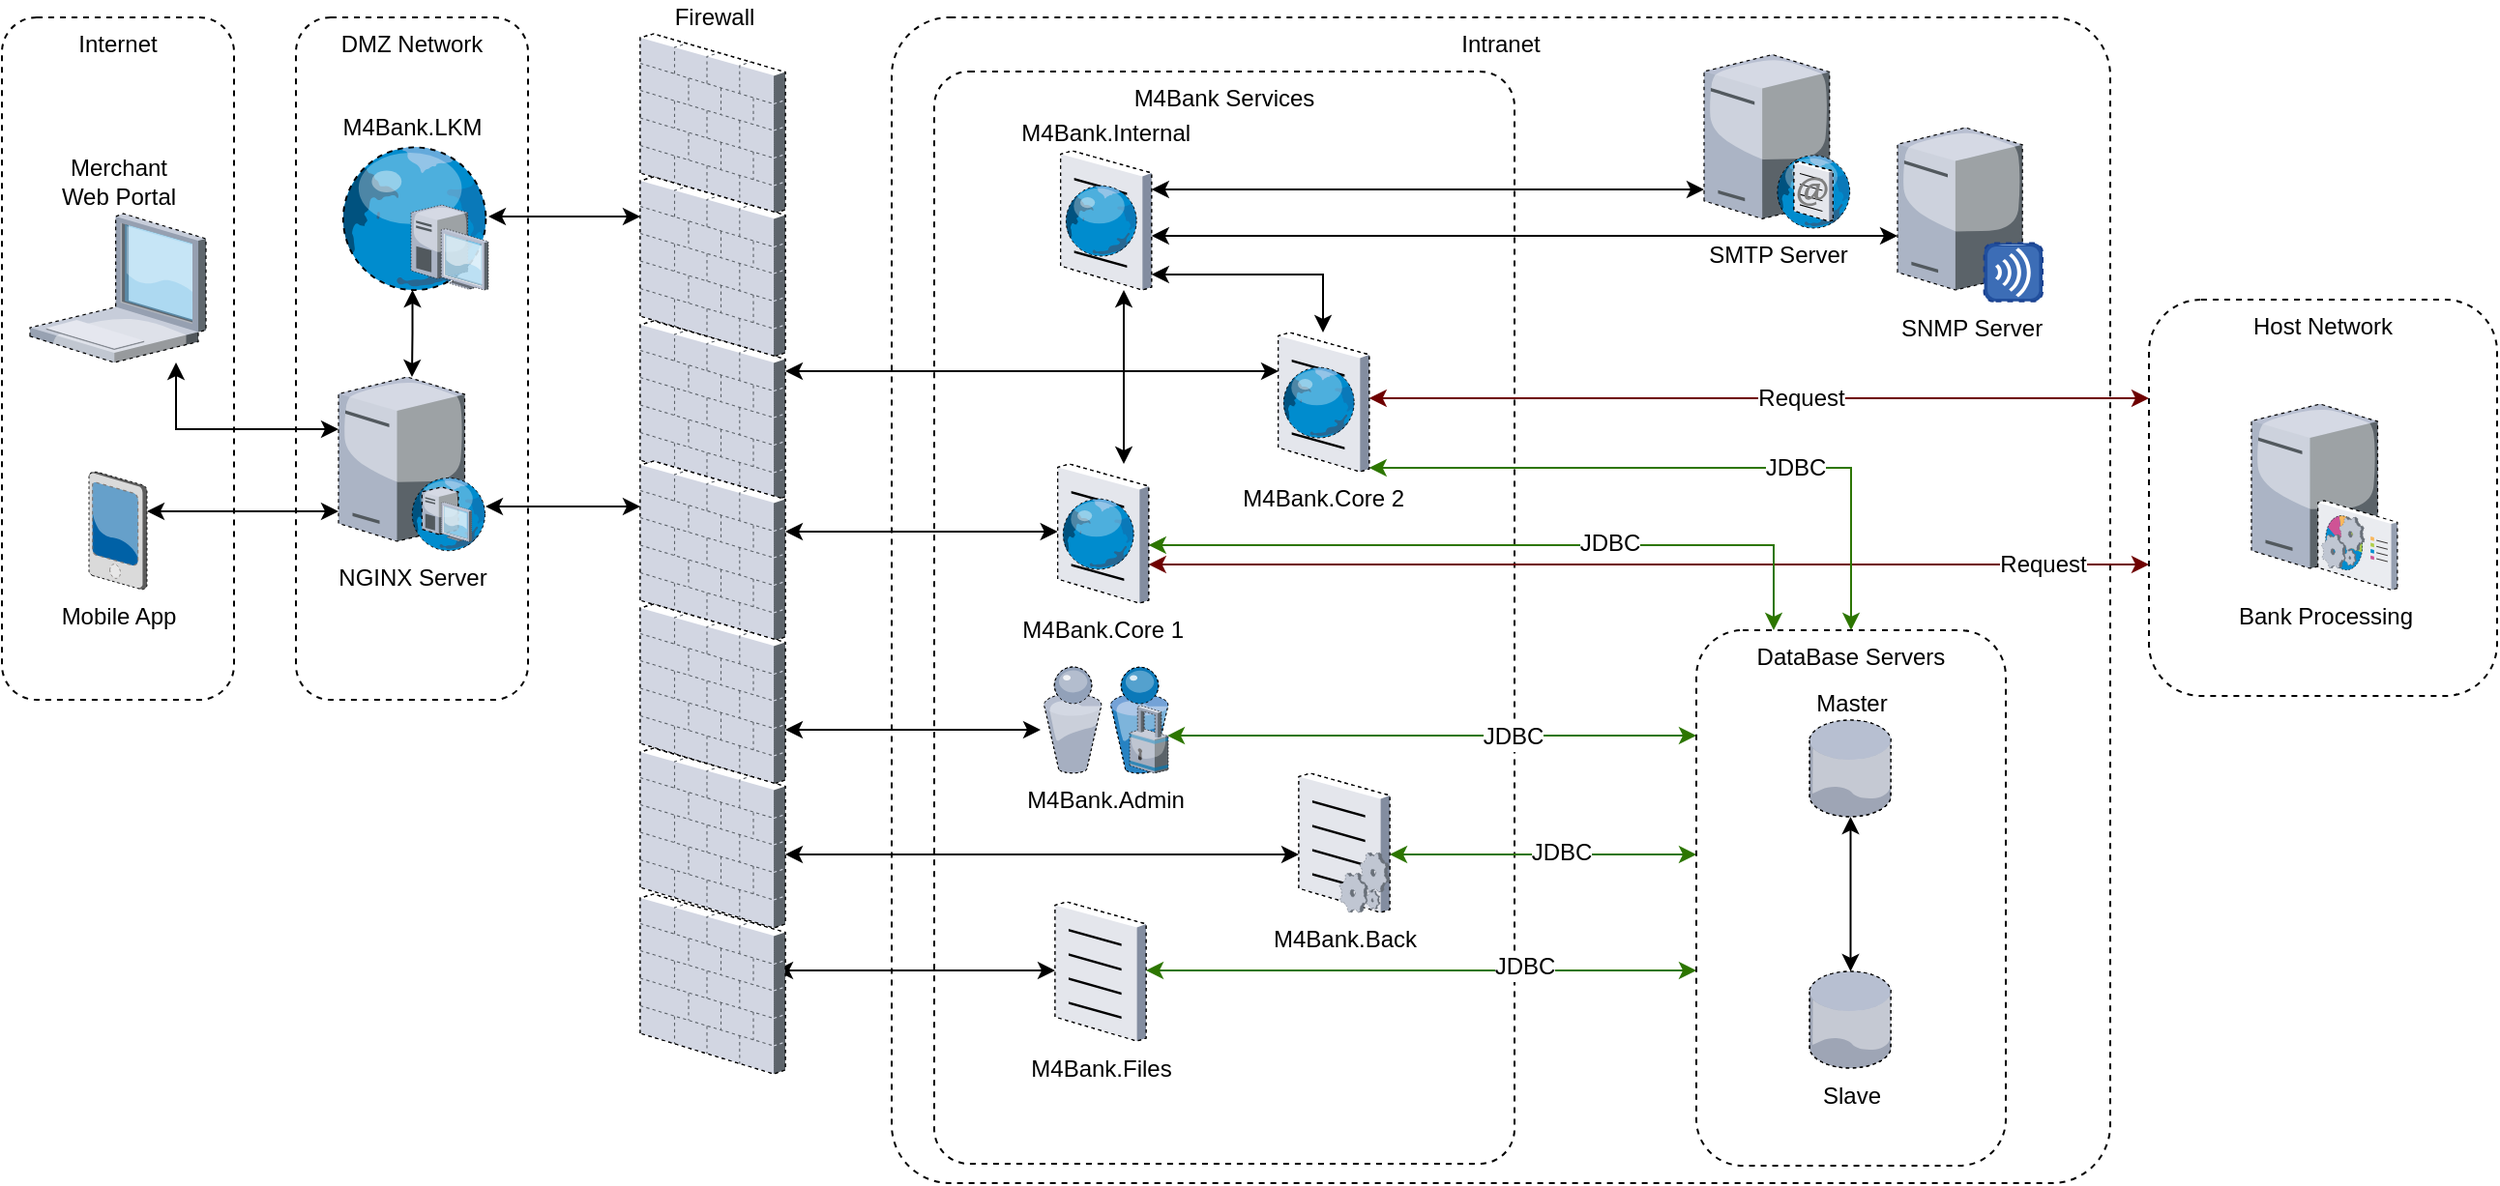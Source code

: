 <mxfile version="11.0.7" type="github"><diagram id="fqukKqLD22RfH7-Kg8i0" name="Страница 1"><mxGraphModel dx="2829" dy="1264" grid="1" gridSize="10" guides="1" tooltips="1" connect="1" arrows="1" fold="1" page="1" pageScale="1" pageWidth="1169" pageHeight="827" math="0" shadow="0"><root><mxCell id="0"/><mxCell id="1" parent="0"/><mxCell id="lxRCtnM5meJ0PShTz2mR-1" value="Intranet" style="whiteSpace=wrap;html=1;rounded=1;dashed=1;strokeColor=#000000;arcSize=5;verticalAlign=top;" vertex="1" parent="1"><mxGeometry x="390" y="37" width="630" height="603" as="geometry"/></mxCell><mxCell id="lxRCtnM5meJ0PShTz2mR-23" value="" style="group" vertex="1" connectable="0" parent="1"><mxGeometry x="1040" y="183" width="180" height="205" as="geometry"/></mxCell><mxCell id="lxRCtnM5meJ0PShTz2mR-21" value="Host Network" style="whiteSpace=wrap;html=1;rounded=1;dashed=1;strokeColor=#000000;verticalAlign=top;" vertex="1" parent="lxRCtnM5meJ0PShTz2mR-23"><mxGeometry width="180" height="205" as="geometry"/></mxCell><mxCell id="lxRCtnM5meJ0PShTz2mR-22" value="Bank Processing" style="verticalLabelPosition=bottom;aspect=fixed;html=1;verticalAlign=top;strokeColor=none;align=center;outlineConnect=0;shape=mxgraph.citrix.command_center;rounded=1;dashed=1;" vertex="1" parent="lxRCtnM5meJ0PShTz2mR-23"><mxGeometry x="53" y="54" width="75.5" height="96" as="geometry"/></mxCell><mxCell id="lxRCtnM5meJ0PShTz2mR-24" value="SNMP Server" style="verticalLabelPosition=bottom;aspect=fixed;html=1;verticalAlign=top;strokeColor=none;align=center;outlineConnect=0;shape=mxgraph.citrix.merchandising_server;rounded=1;dashed=1;" vertex="1" parent="1"><mxGeometry x="910" y="94" width="75" height="90" as="geometry"/></mxCell><mxCell id="lxRCtnM5meJ0PShTz2mR-25" value="SMTP Server" style="verticalLabelPosition=bottom;aspect=fixed;html=1;verticalAlign=top;strokeColor=none;align=center;outlineConnect=0;shape=mxgraph.citrix.smtp_server;rounded=1;dashed=1;" vertex="1" parent="1"><mxGeometry x="810" y="54" width="76" height="92" as="geometry"/></mxCell><mxCell id="lxRCtnM5meJ0PShTz2mR-27" value="M4Bank Services" style="whiteSpace=wrap;html=1;rounded=1;dashed=1;strokeColor=#000000;verticalAlign=top;arcSize=6;" vertex="1" parent="1"><mxGeometry x="412" y="65" width="300" height="565" as="geometry"/></mxCell><mxCell id="lxRCtnM5meJ0PShTz2mR-33" value="" style="edgeStyle=elbowEdgeStyle;rounded=0;orthogonalLoop=1;jettySize=auto;elbow=vertical;html=1;startArrow=classic;startFill=1;" edge="1" parent="1" source="lxRCtnM5meJ0PShTz2mR-148" target="lxRCtnM5meJ0PShTz2mR-140"><mxGeometry relative="1" as="geometry"><mxPoint x="500.25" y="192.5" as="sourcePoint"/><mxPoint x="500.5" y="241" as="targetPoint"/><Array as="points"><mxPoint x="510" y="250"/></Array></mxGeometry></mxCell><mxCell id="lxRCtnM5meJ0PShTz2mR-37" value="" style="edgeStyle=elbowEdgeStyle;rounded=0;orthogonalLoop=1;jettySize=auto;elbow=vertical;html=1;startArrow=classic;startFill=1;" edge="1" parent="1" source="lxRCtnM5meJ0PShTz2mR-148" target="lxRCtnM5meJ0PShTz2mR-25"><mxGeometry relative="1" as="geometry"><mxPoint x="538.5" y="123.059" as="sourcePoint"/><mxPoint x="496.5" y="147" as="targetPoint"/></mxGeometry></mxCell><mxCell id="lxRCtnM5meJ0PShTz2mR-41" value="" style="edgeStyle=elbowEdgeStyle;rounded=0;orthogonalLoop=1;jettySize=auto;elbow=vertical;html=1;startArrow=classic;startFill=1;fillColor=#a20025;strokeColor=#6F0000;" edge="1" parent="1" source="lxRCtnM5meJ0PShTz2mR-140" target="lxRCtnM5meJ0PShTz2mR-21"><mxGeometry relative="1" as="geometry"><mxPoint x="536" y="320" as="sourcePoint"/><mxPoint x="970" y="320" as="targetPoint"/><Array as="points"><mxPoint x="580" y="320"/><mxPoint x="960" y="267"/><mxPoint x="960" y="260"/><mxPoint x="830" y="290"/><mxPoint x="727" y="280"/></Array></mxGeometry></mxCell><mxCell id="lxRCtnM5meJ0PShTz2mR-55" value="Request" style="text;html=1;resizable=0;points=[];align=center;verticalAlign=middle;labelBackgroundColor=#ffffff;" vertex="1" connectable="0" parent="lxRCtnM5meJ0PShTz2mR-41"><mxGeometry x="0.17" y="-4" relative="1" as="geometry"><mxPoint x="159.5" y="-4" as="offset"/></mxGeometry></mxCell><mxCell id="lxRCtnM5meJ0PShTz2mR-53" value="" style="edgeStyle=elbowEdgeStyle;rounded=0;orthogonalLoop=1;jettySize=auto;elbow=vertical;html=1;startArrow=classic;startFill=1;entryX=0.25;entryY=0;entryDx=0;entryDy=0;fillColor=#60a917;strokeColor=#2D7600;" edge="1" parent="1" source="lxRCtnM5meJ0PShTz2mR-140" target="lxRCtnM5meJ0PShTz2mR-4"><mxGeometry relative="1" as="geometry"><mxPoint x="536" y="310" as="sourcePoint"/><mxPoint x="378.5" y="418.5" as="targetPoint"/><Array as="points"><mxPoint x="530" y="310"/><mxPoint x="540" y="339"/></Array></mxGeometry></mxCell><mxCell id="lxRCtnM5meJ0PShTz2mR-54" value="JDBC" style="text;html=1;resizable=0;points=[];align=center;verticalAlign=middle;labelBackgroundColor=#ffffff;" vertex="1" connectable="0" parent="lxRCtnM5meJ0PShTz2mR-53"><mxGeometry x="0.297" y="1" relative="1" as="geometry"><mxPoint as="offset"/></mxGeometry></mxCell><mxCell id="lxRCtnM5meJ0PShTz2mR-40" value="" style="edgeStyle=elbowEdgeStyle;rounded=0;orthogonalLoop=1;jettySize=auto;elbow=vertical;html=1;startArrow=classic;startFill=1;entryX=0;entryY=0.25;entryDx=0;entryDy=0;fillColor=#a20025;strokeColor=#6F0000;" edge="1" parent="1" source="lxRCtnM5meJ0PShTz2mR-145" target="lxRCtnM5meJ0PShTz2mR-21"><mxGeometry relative="1" as="geometry"><mxPoint x="650" y="234" as="sourcePoint"/><mxPoint x="1040" y="260" as="targetPoint"/><Array as="points"><mxPoint x="950" y="234"/><mxPoint x="960" y="220"/><mxPoint x="960" y="250"/><mxPoint x="590" y="260"/></Array></mxGeometry></mxCell><mxCell id="lxRCtnM5meJ0PShTz2mR-51" value="Request" style="text;html=1;resizable=0;points=[];align=center;verticalAlign=middle;labelBackgroundColor=#ffffff;" vertex="1" connectable="0" parent="lxRCtnM5meJ0PShTz2mR-40"><mxGeometry x="0.101" y="-3" relative="1" as="geometry"><mxPoint x="1" y="-3" as="offset"/></mxGeometry></mxCell><mxCell id="lxRCtnM5meJ0PShTz2mR-47" value="" style="edgeStyle=elbowEdgeStyle;rounded=0;orthogonalLoop=1;jettySize=auto;elbow=vertical;html=1;startArrow=classic;startFill=1;" edge="1" parent="1" source="lxRCtnM5meJ0PShTz2mR-145" target="lxRCtnM5meJ0PShTz2mR-148"><mxGeometry relative="1" as="geometry"><mxPoint x="614.5" y="191" as="sourcePoint"/><mxPoint x="538.5" y="160" as="targetPoint"/><Array as="points"><mxPoint x="613" y="170"/><mxPoint x="590" y="170"/><mxPoint x="612" y="146"/><mxPoint x="612" y="160"/><mxPoint x="582" y="146"/><mxPoint x="542" y="220"/><mxPoint x="559" y="210"/></Array></mxGeometry></mxCell><mxCell id="lxRCtnM5meJ0PShTz2mR-38" value="" style="edgeStyle=elbowEdgeStyle;rounded=0;orthogonalLoop=1;jettySize=auto;elbow=vertical;html=1;startArrow=classic;startFill=1;" edge="1" parent="1" source="lxRCtnM5meJ0PShTz2mR-148" target="lxRCtnM5meJ0PShTz2mR-24"><mxGeometry relative="1" as="geometry"><mxPoint x="538.5" y="146.25" as="sourcePoint"/><mxPoint x="820" y="145.333" as="targetPoint"/><Array as="points"><mxPoint x="530" y="150"/><mxPoint x="590" y="170"/><mxPoint x="640" y="200"/></Array></mxGeometry></mxCell><mxCell id="lxRCtnM5meJ0PShTz2mR-49" value="" style="edgeStyle=elbowEdgeStyle;rounded=0;orthogonalLoop=1;jettySize=auto;elbow=vertical;html=1;startArrow=classic;startFill=1;entryX=0.5;entryY=0;entryDx=0;entryDy=0;fillColor=#60a917;strokeColor=#2D7600;" edge="1" parent="1" source="lxRCtnM5meJ0PShTz2mR-145" target="lxRCtnM5meJ0PShTz2mR-4"><mxGeometry relative="1" as="geometry"><mxPoint x="650" y="270" as="sourcePoint"/><mxPoint x="1050.333" y="243.667" as="targetPoint"/><Array as="points"><mxPoint x="670" y="270"/><mxPoint x="960" y="244"/><mxPoint x="970" y="230"/><mxPoint x="970" y="260"/><mxPoint x="600" y="270"/></Array></mxGeometry></mxCell><mxCell id="lxRCtnM5meJ0PShTz2mR-50" value="JDBC" style="text;html=1;resizable=0;points=[];align=center;verticalAlign=middle;labelBackgroundColor=#ffffff;" vertex="1" connectable="0" parent="lxRCtnM5meJ0PShTz2mR-49"><mxGeometry x="0.311" y="-4" relative="1" as="geometry"><mxPoint x="1" y="-4" as="offset"/></mxGeometry></mxCell><mxCell id="lxRCtnM5meJ0PShTz2mR-62" value="" style="edgeStyle=elbowEdgeStyle;rounded=0;orthogonalLoop=1;jettySize=auto;elbow=vertical;html=1;startArrow=classic;startFill=1;fillColor=#60a917;strokeColor=#2D7600;" edge="1" parent="1" source="lxRCtnM5meJ0PShTz2mR-133" target="lxRCtnM5meJ0PShTz2mR-4"><mxGeometry relative="1" as="geometry"><mxPoint x="652.5" y="545.0" as="sourcePoint"/><mxPoint x="770" y="470" as="targetPoint"/><Array as="points"><mxPoint x="690" y="470"/><mxPoint x="780" y="545"/><mxPoint x="720" y="520"/><mxPoint x="690" y="540"/></Array></mxGeometry></mxCell><mxCell id="lxRCtnM5meJ0PShTz2mR-67" value="JDBC" style="text;html=1;resizable=0;points=[];align=center;verticalAlign=middle;labelBackgroundColor=#ffffff;" vertex="1" connectable="0" parent="lxRCtnM5meJ0PShTz2mR-62"><mxGeometry x="0.117" y="1" relative="1" as="geometry"><mxPoint as="offset"/></mxGeometry></mxCell><mxCell id="lxRCtnM5meJ0PShTz2mR-64" value="" style="edgeStyle=elbowEdgeStyle;rounded=0;orthogonalLoop=1;jettySize=auto;elbow=vertical;html=1;startArrow=classic;startFill=1;fillColor=#60a917;strokeColor=#2D7600;" edge="1" parent="1" source="lxRCtnM5meJ0PShTz2mR-126" target="lxRCtnM5meJ0PShTz2mR-4"><mxGeometry relative="1" as="geometry"><mxPoint x="530" y="616" as="sourcePoint"/><mxPoint x="493" y="615.333" as="targetPoint"/><Array as="points"><mxPoint x="580" y="530"/></Array></mxGeometry></mxCell><mxCell id="lxRCtnM5meJ0PShTz2mR-68" value="JDBC" style="text;html=1;resizable=0;points=[];align=center;verticalAlign=middle;labelBackgroundColor=#ffffff;" vertex="1" connectable="0" parent="lxRCtnM5meJ0PShTz2mR-64"><mxGeometry x="0.374" y="2" relative="1" as="geometry"><mxPoint as="offset"/></mxGeometry></mxCell><mxCell id="lxRCtnM5meJ0PShTz2mR-60" value="" style="edgeStyle=elbowEdgeStyle;rounded=0;orthogonalLoop=1;jettySize=auto;elbow=vertical;html=1;startArrow=classic;startFill=1;fillColor=#60a917;strokeColor=#2D7600;" edge="1" parent="1" target="lxRCtnM5meJ0PShTz2mR-4"><mxGeometry relative="1" as="geometry"><mxPoint x="532.5" y="408.559" as="sourcePoint"/><mxPoint x="770" y="409" as="targetPoint"/></mxGeometry></mxCell><mxCell id="lxRCtnM5meJ0PShTz2mR-66" value="JDBC" style="text;html=1;resizable=0;points=[];align=center;verticalAlign=middle;labelBackgroundColor=#ffffff;" vertex="1" connectable="0" parent="lxRCtnM5meJ0PShTz2mR-60"><mxGeometry x="0.328" y="-5" relative="1" as="geometry"><mxPoint x="-3" y="-5" as="offset"/></mxGeometry></mxCell><mxCell id="lxRCtnM5meJ0PShTz2mR-79" value="" style="edgeStyle=elbowEdgeStyle;rounded=0;orthogonalLoop=1;jettySize=auto;elbow=vertical;html=1;startArrow=classic;startFill=1;" edge="1" parent="1"><mxGeometry relative="1" as="geometry"><mxPoint x="335" y="405.5" as="sourcePoint"/><mxPoint x="467" y="405.5" as="targetPoint"/></mxGeometry></mxCell><mxCell id="lxRCtnM5meJ0PShTz2mR-82" value="" style="edgeStyle=elbowEdgeStyle;rounded=0;orthogonalLoop=1;jettySize=auto;elbow=vertical;html=1;startArrow=classic;startFill=1;" edge="1" parent="1" source="lxRCtnM5meJ0PShTz2mR-74" target="lxRCtnM5meJ0PShTz2mR-133"><mxGeometry relative="1" as="geometry"><mxPoint x="598.0" y="550.5" as="targetPoint"/><Array as="points"><mxPoint x="490" y="470"/><mxPoint x="580" y="550.5"/></Array></mxGeometry></mxCell><mxCell id="lxRCtnM5meJ0PShTz2mR-83" value="" style="edgeStyle=elbowEdgeStyle;rounded=0;orthogonalLoop=1;jettySize=auto;elbow=vertical;html=1;startArrow=classic;startFill=1;" edge="1" parent="1" target="lxRCtnM5meJ0PShTz2mR-126"><mxGeometry relative="1" as="geometry"><mxPoint x="330" y="530" as="sourcePoint"/><mxPoint x="464" y="612" as="targetPoint"/><Array as="points"><mxPoint x="420" y="530"/></Array></mxGeometry></mxCell><mxCell id="lxRCtnM5meJ0PShTz2mR-84" value="" style="edgeStyle=elbowEdgeStyle;rounded=0;orthogonalLoop=1;jettySize=auto;elbow=vertical;html=1;startArrow=classic;startFill=1;" edge="1" parent="1" source="lxRCtnM5meJ0PShTz2mR-72" target="lxRCtnM5meJ0PShTz2mR-140"><mxGeometry relative="1" as="geometry"><mxPoint x="465" y="303.059" as="targetPoint"/><Array as="points"><mxPoint x="470" y="303"/></Array></mxGeometry></mxCell><mxCell id="lxRCtnM5meJ0PShTz2mR-85" value="" style="edgeStyle=elbowEdgeStyle;rounded=0;orthogonalLoop=1;jettySize=auto;elbow=vertical;html=1;startArrow=classic;startFill=1;" edge="1" parent="1" source="lxRCtnM5meJ0PShTz2mR-71"><mxGeometry relative="1" as="geometry"><mxPoint x="590" y="220" as="targetPoint"/><Array as="points"><mxPoint x="380" y="220"/></Array></mxGeometry></mxCell><mxCell id="lxRCtnM5meJ0PShTz2mR-89" value="DMZ Network" style="whiteSpace=wrap;html=1;rounded=1;dashed=1;strokeColor=#000000;labelPosition=center;verticalLabelPosition=middle;align=center;verticalAlign=top;" vertex="1" parent="1"><mxGeometry x="82" y="37" width="120" height="353" as="geometry"/></mxCell><mxCell id="lxRCtnM5meJ0PShTz2mR-92" value="M4Bank.LKM" style="group;verticalAlign=bottom;labelPosition=center;verticalLabelPosition=top;align=center;" vertex="1" connectable="0" parent="1"><mxGeometry x="103" y="103.04" width="78.5" height="75.0" as="geometry"/></mxCell><mxCell id="lxRCtnM5meJ0PShTz2mR-90" value="" style="verticalLabelPosition=bottom;aspect=fixed;html=1;verticalAlign=top;strokeColor=none;align=center;outlineConnect=0;shape=mxgraph.citrix.globe;rounded=1;dashed=1;" vertex="1" parent="lxRCtnM5meJ0PShTz2mR-92"><mxGeometry width="78.5" height="75" as="geometry"/></mxCell><mxCell id="lxRCtnM5meJ0PShTz2mR-91" value="" style="verticalLabelPosition=bottom;aspect=fixed;html=1;verticalAlign=top;strokeColor=none;align=center;outlineConnect=0;shape=mxgraph.citrix.desktop;rounded=1;dashed=1;" vertex="1" parent="lxRCtnM5meJ0PShTz2mR-92"><mxGeometry x="38.5" y="30.96" width="40" height="44.04" as="geometry"/></mxCell><mxCell id="lxRCtnM5meJ0PShTz2mR-108" value="Internet" style="whiteSpace=wrap;html=1;rounded=1;dashed=1;strokeColor=#000000;verticalAlign=top;" vertex="1" parent="1"><mxGeometry x="-70" y="37" width="120" height="353" as="geometry"/></mxCell><mxCell id="lxRCtnM5meJ0PShTz2mR-115" value="" style="edgeStyle=elbowEdgeStyle;rounded=0;orthogonalLoop=1;jettySize=auto;elbow=vertical;html=1;startArrow=classic;startFill=1;" edge="1" parent="1" source="lxRCtnM5meJ0PShTz2mR-109" target="lxRCtnM5meJ0PShTz2mR-112"><mxGeometry relative="1" as="geometry"/></mxCell><mxCell id="lxRCtnM5meJ0PShTz2mR-109" value="Mobile App" style="verticalLabelPosition=bottom;aspect=fixed;html=1;verticalAlign=top;strokeColor=none;align=center;outlineConnect=0;shape=mxgraph.citrix.pda;rounded=1;dashed=1;" vertex="1" parent="1"><mxGeometry x="-25" y="272" width="30" height="61" as="geometry"/></mxCell><mxCell id="lxRCtnM5meJ0PShTz2mR-113" value="" style="edgeStyle=elbowEdgeStyle;rounded=0;orthogonalLoop=1;jettySize=auto;elbow=vertical;html=1;startArrow=classic;startFill=1;" edge="1" parent="1" source="lxRCtnM5meJ0PShTz2mR-112" target="lxRCtnM5meJ0PShTz2mR-72"><mxGeometry relative="1" as="geometry"/></mxCell><mxCell id="lxRCtnM5meJ0PShTz2mR-112" value="NGINX Server" style="verticalLabelPosition=bottom;aspect=fixed;html=1;verticalAlign=top;strokeColor=none;align=center;outlineConnect=0;shape=mxgraph.citrix.dhcp_server;rounded=1;dashed=1;" vertex="1" parent="1"><mxGeometry x="104" y="223" width="76" height="90" as="geometry"/></mxCell><mxCell id="lxRCtnM5meJ0PShTz2mR-114" value="" style="edgeStyle=elbowEdgeStyle;rounded=0;orthogonalLoop=1;jettySize=auto;elbow=vertical;html=1;startArrow=classic;startFill=1;" edge="1" parent="1" source="lxRCtnM5meJ0PShTz2mR-90" target="lxRCtnM5meJ0PShTz2mR-112"><mxGeometry relative="1" as="geometry"/></mxCell><mxCell id="lxRCtnM5meJ0PShTz2mR-117" value="" style="edgeStyle=elbowEdgeStyle;rounded=0;orthogonalLoop=1;jettySize=auto;elbow=vertical;html=1;startArrow=classic;startFill=1;" edge="1" parent="1" source="lxRCtnM5meJ0PShTz2mR-116" target="lxRCtnM5meJ0PShTz2mR-112"><mxGeometry relative="1" as="geometry"><Array as="points"><mxPoint x="20" y="250"/><mxPoint x="60" y="260"/></Array></mxGeometry></mxCell><mxCell id="lxRCtnM5meJ0PShTz2mR-116" value="Merchant&lt;br&gt;Web Portal" style="verticalLabelPosition=top;aspect=fixed;html=1;verticalAlign=bottom;strokeColor=none;align=center;outlineConnect=0;shape=mxgraph.citrix.laptop_1;rounded=1;dashed=1;labelPosition=center;" vertex="1" parent="1"><mxGeometry x="-55.5" y="138.5" width="91" height="77" as="geometry"/></mxCell><mxCell id="lxRCtnM5meJ0PShTz2mR-118" value="" style="edgeStyle=elbowEdgeStyle;rounded=0;orthogonalLoop=1;jettySize=auto;elbow=vertical;html=1;startArrow=classic;startFill=1;" edge="1" parent="1" source="lxRCtnM5meJ0PShTz2mR-91" target="lxRCtnM5meJ0PShTz2mR-70"><mxGeometry relative="1" as="geometry"><Array as="points"><mxPoint x="230" y="140"/></Array></mxGeometry></mxCell><mxCell id="lxRCtnM5meJ0PShTz2mR-126" value="M4Bank.Files" style="verticalLabelPosition=bottom;aspect=fixed;html=1;verticalAlign=top;strokeColor=none;align=center;outlineConnect=0;shape=mxgraph.citrix.document;rounded=1;dashed=1;" vertex="1" parent="1"><mxGeometry x="474.5" y="494.5" width="47" height="72" as="geometry"/></mxCell><mxCell id="lxRCtnM5meJ0PShTz2mR-135" value="" style="group" vertex="1" connectable="0" parent="1"><mxGeometry x="600.5" y="428.0" width="47" height="72" as="geometry"/></mxCell><mxCell id="lxRCtnM5meJ0PShTz2mR-133" value="M4Bank.Back" style="verticalLabelPosition=bottom;aspect=fixed;html=1;verticalAlign=top;strokeColor=none;align=center;outlineConnect=0;shape=mxgraph.citrix.document;rounded=1;dashed=1;" vertex="1" parent="lxRCtnM5meJ0PShTz2mR-135"><mxGeometry width="47" height="72" as="geometry"/></mxCell><mxCell id="lxRCtnM5meJ0PShTz2mR-134" value="" style="verticalLabelPosition=bottom;aspect=fixed;html=1;verticalAlign=top;strokeColor=none;align=center;outlineConnect=0;shape=mxgraph.citrix.process;rounded=1;dashed=1;" vertex="1" parent="lxRCtnM5meJ0PShTz2mR-135"><mxGeometry x="21.0" y="41" width="26" height="31" as="geometry"/></mxCell><mxCell id="lxRCtnM5meJ0PShTz2mR-139" value="M4Bank.Admin" style="group;labelPosition=center;verticalLabelPosition=bottom;align=center;verticalAlign=top;" vertex="1" connectable="0" parent="1"><mxGeometry x="468.5" y="373" width="64.5" height="55" as="geometry"/></mxCell><mxCell id="lxRCtnM5meJ0PShTz2mR-136" value="" style="verticalLabelPosition=bottom;aspect=fixed;html=1;verticalAlign=top;strokeColor=none;align=center;outlineConnect=0;shape=mxgraph.citrix.users;rounded=1;dashed=1;" vertex="1" parent="lxRCtnM5meJ0PShTz2mR-139"><mxGeometry width="64.5" height="55" as="geometry"/></mxCell><mxCell id="lxRCtnM5meJ0PShTz2mR-138" value="" style="verticalLabelPosition=bottom;aspect=fixed;html=1;verticalAlign=top;strokeColor=none;align=center;outlineConnect=0;shape=mxgraph.citrix.security;rounded=1;dashed=1;" vertex="1" parent="lxRCtnM5meJ0PShTz2mR-139"><mxGeometry x="44.54" y="20" width="19.96" height="35" as="geometry"/></mxCell><mxCell id="lxRCtnM5meJ0PShTz2mR-143" value="M4Bank.Core 1" style="group;labelPosition=center;verticalLabelPosition=bottom;align=center;verticalAlign=top;" vertex="1" connectable="0" parent="1"><mxGeometry x="475.865" y="268.0" width="47" height="72" as="geometry"/></mxCell><mxCell id="lxRCtnM5meJ0PShTz2mR-140" value="" style="verticalLabelPosition=bottom;aspect=fixed;html=1;verticalAlign=top;strokeColor=none;align=center;outlineConnect=0;shape=mxgraph.citrix.document;rounded=1;dashed=1;" vertex="1" parent="lxRCtnM5meJ0PShTz2mR-143"><mxGeometry width="47" height="72" as="geometry"/></mxCell><mxCell id="lxRCtnM5meJ0PShTz2mR-141" value="" style="verticalLabelPosition=bottom;aspect=fixed;html=1;verticalAlign=top;strokeColor=none;align=center;outlineConnect=0;shape=mxgraph.citrix.globe;rounded=1;dashed=1;" vertex="1" parent="lxRCtnM5meJ0PShTz2mR-143"><mxGeometry x="1.135" y="17.5" width="38.73" height="37" as="geometry"/></mxCell><mxCell id="lxRCtnM5meJ0PShTz2mR-144" value="M4Bank.Core 2" style="group;labelPosition=center;verticalLabelPosition=bottom;align=center;verticalAlign=top;" vertex="1" connectable="0" parent="1"><mxGeometry x="589.865" y="200.0" width="47" height="72" as="geometry"/></mxCell><mxCell id="lxRCtnM5meJ0PShTz2mR-145" value="" style="verticalLabelPosition=bottom;aspect=fixed;html=1;verticalAlign=top;strokeColor=none;align=center;outlineConnect=0;shape=mxgraph.citrix.document;rounded=1;dashed=1;" vertex="1" parent="lxRCtnM5meJ0PShTz2mR-144"><mxGeometry width="47" height="72" as="geometry"/></mxCell><mxCell id="lxRCtnM5meJ0PShTz2mR-146" value="" style="verticalLabelPosition=bottom;aspect=fixed;html=1;verticalAlign=top;strokeColor=none;align=center;outlineConnect=0;shape=mxgraph.citrix.globe;rounded=1;dashed=1;" vertex="1" parent="lxRCtnM5meJ0PShTz2mR-144"><mxGeometry x="1.135" y="17.5" width="38.73" height="37" as="geometry"/></mxCell><mxCell id="lxRCtnM5meJ0PShTz2mR-147" value="M4Bank.Internal" style="group;labelPosition=center;verticalLabelPosition=top;align=center;verticalAlign=bottom;" vertex="1" connectable="0" parent="1"><mxGeometry x="477.365" y="106.0" width="47" height="72" as="geometry"/></mxCell><mxCell id="lxRCtnM5meJ0PShTz2mR-148" value="" style="verticalLabelPosition=bottom;aspect=fixed;html=1;verticalAlign=top;strokeColor=none;align=center;outlineConnect=0;shape=mxgraph.citrix.document;rounded=1;dashed=1;" vertex="1" parent="lxRCtnM5meJ0PShTz2mR-147"><mxGeometry width="47" height="72" as="geometry"/></mxCell><mxCell id="lxRCtnM5meJ0PShTz2mR-149" value="" style="verticalLabelPosition=bottom;aspect=fixed;html=1;verticalAlign=top;strokeColor=none;align=center;outlineConnect=0;shape=mxgraph.citrix.globe;rounded=1;dashed=1;" vertex="1" parent="lxRCtnM5meJ0PShTz2mR-147"><mxGeometry x="1.135" y="17.5" width="38.73" height="37" as="geometry"/></mxCell><mxCell id="lxRCtnM5meJ0PShTz2mR-4" value="DataBase Servers" style="whiteSpace=wrap;html=1;rounded=1;dashed=1;strokeColor=#000000;verticalAlign=top;" vertex="1" parent="1"><mxGeometry x="806" y="354" width="160" height="277" as="geometry"/></mxCell><mxCell id="lxRCtnM5meJ0PShTz2mR-152" value="" style="group" vertex="1" connectable="0" parent="1"><mxGeometry x="864.5" y="400.5" width="42.5" height="180" as="geometry"/></mxCell><mxCell id="lxRCtnM5meJ0PShTz2mR-101" value="Master" style="verticalLabelPosition=top;aspect=fixed;html=1;verticalAlign=bottom;strokeColor=none;align=center;outlineConnect=0;shape=mxgraph.citrix.database;rounded=1;dashed=1;labelPosition=center;" vertex="1" parent="lxRCtnM5meJ0PShTz2mR-152"><mxGeometry width="42.5" height="50" as="geometry"/></mxCell><mxCell id="lxRCtnM5meJ0PShTz2mR-105" value="Slave" style="verticalLabelPosition=bottom;aspect=fixed;html=1;verticalAlign=top;strokeColor=none;align=center;outlineConnect=0;shape=mxgraph.citrix.database;rounded=1;dashed=1;labelPosition=center;" vertex="1" parent="lxRCtnM5meJ0PShTz2mR-152"><mxGeometry y="130" width="42.5" height="50" as="geometry"/></mxCell><mxCell id="lxRCtnM5meJ0PShTz2mR-106" value="" style="edgeStyle=elbowEdgeStyle;rounded=0;orthogonalLoop=1;jettySize=auto;elbow=vertical;html=1;startArrow=classic;startFill=1;" edge="1" parent="lxRCtnM5meJ0PShTz2mR-152" source="lxRCtnM5meJ0PShTz2mR-101" target="lxRCtnM5meJ0PShTz2mR-105"><mxGeometry relative="1" as="geometry"/></mxCell><mxCell id="lxRCtnM5meJ0PShTz2mR-69" value="Firewall" style="verticalLabelPosition=top;html=1;verticalAlign=bottom;strokeColor=none;align=center;outlineConnect=0;shape=mxgraph.citrix.firewall;rounded=1;dashed=1;labelPosition=center;" vertex="1" parent="1"><mxGeometry x="260" y="45.5" width="75" height="93" as="geometry"/></mxCell><mxCell id="lxRCtnM5meJ0PShTz2mR-70" value="" style="verticalLabelPosition=bottom;html=1;verticalAlign=top;strokeColor=none;align=center;outlineConnect=0;shape=mxgraph.citrix.firewall;rounded=1;dashed=1;" vertex="1" parent="1"><mxGeometry x="260" y="119.5" width="75" height="93" as="geometry"/></mxCell><mxCell id="lxRCtnM5meJ0PShTz2mR-71" value="" style="verticalLabelPosition=bottom;html=1;verticalAlign=top;strokeColor=none;align=center;outlineConnect=0;shape=mxgraph.citrix.firewall;rounded=1;dashed=1;" vertex="1" parent="1"><mxGeometry x="260" y="194" width="75" height="93" as="geometry"/></mxCell><mxCell id="lxRCtnM5meJ0PShTz2mR-72" value="" style="verticalLabelPosition=bottom;html=1;verticalAlign=top;strokeColor=none;align=center;outlineConnect=0;shape=mxgraph.citrix.firewall;rounded=1;dashed=1;" vertex="1" parent="1"><mxGeometry x="260" y="266.5" width="75" height="93" as="geometry"/></mxCell><mxCell id="lxRCtnM5meJ0PShTz2mR-73" value="" style="verticalLabelPosition=bottom;html=1;verticalAlign=top;strokeColor=none;align=center;outlineConnect=0;shape=mxgraph.citrix.firewall;rounded=1;dashed=1;" vertex="1" parent="1"><mxGeometry x="260" y="340.5" width="75" height="93" as="geometry"/></mxCell><mxCell id="lxRCtnM5meJ0PShTz2mR-74" value="" style="verticalLabelPosition=bottom;html=1;verticalAlign=top;strokeColor=none;align=center;outlineConnect=0;shape=mxgraph.citrix.firewall;rounded=1;dashed=1;" vertex="1" parent="1"><mxGeometry x="260" y="415" width="75" height="93" as="geometry"/></mxCell><mxCell id="lxRCtnM5meJ0PShTz2mR-75" value="" style="verticalLabelPosition=bottom;html=1;verticalAlign=top;strokeColor=none;align=center;outlineConnect=0;shape=mxgraph.citrix.firewall;rounded=1;dashed=1;" vertex="1" parent="1"><mxGeometry x="260" y="490.5" width="75" height="93" as="geometry"/></mxCell></root></mxGraphModel></diagram></mxfile>